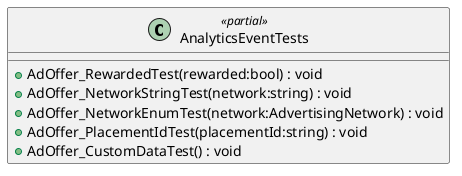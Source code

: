 @startuml
class AnalyticsEventTests <<partial>> {
    + AdOffer_RewardedTest(rewarded:bool) : void
    + AdOffer_NetworkStringTest(network:string) : void
    + AdOffer_NetworkEnumTest(network:AdvertisingNetwork) : void
    + AdOffer_PlacementIdTest(placementId:string) : void
    + AdOffer_CustomDataTest() : void
}
@enduml
